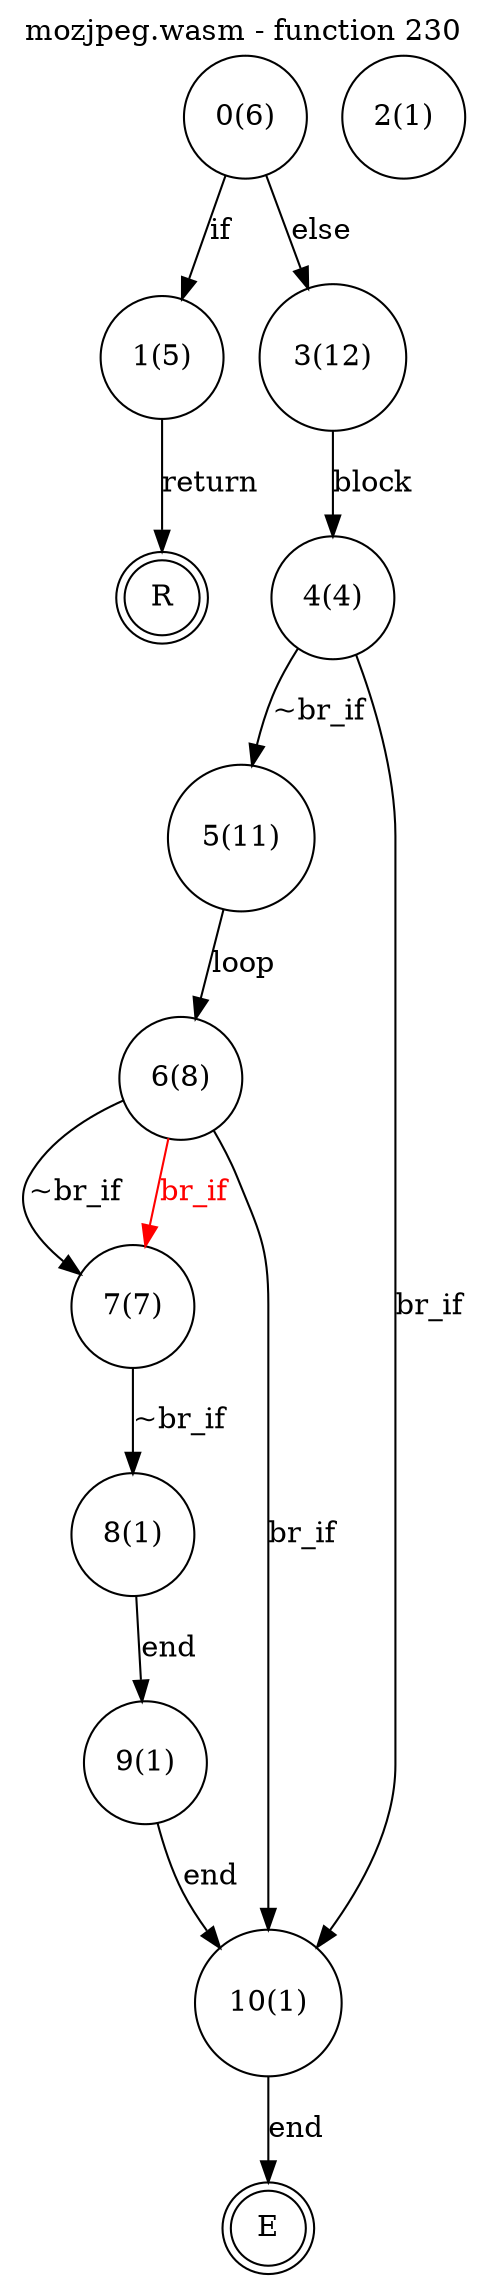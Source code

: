 digraph finite_state_machine {
    label = "mozjpeg.wasm - function 230"
    labelloc =  t
    labelfontsize = 16
    labelfontcolor = black
    labelfontname = "Helvetica"
    node [shape = doublecircle]; E R ;
node [shape=circle, fontcolor=black, style="", label="0(6)"]0
node [shape=circle, fontcolor=black, style="", label="1(5)"]1
node [shape=circle, fontcolor=black, style="", label="2(1)"]2
node [shape=circle, fontcolor=black, style="", label="3(12)"]3
node [shape=circle, fontcolor=black, style="", label="4(4)"]4
node [shape=circle, fontcolor=black, style="", label="5(11)"]5
node [shape=circle, fontcolor=black, style="", label="6(8)"]6
node [shape=circle, fontcolor=black, style="", label="7(7)"]7
node [shape=circle, fontcolor=black, style="", label="8(1)"]8
node [shape=circle, fontcolor=black, style="", label="9(1)"]9
node [shape=circle, fontcolor=black, style="", label="10(1)"]10
node [shape=circle, fontcolor=black, style="", label="E"]E
node [shape=circle, fontcolor=black, style="", label="R"]R
    0 -> 1[label="if"];
    0 -> 3[label="else"];
    1 -> R[label="return"];
    3 -> 4[label="block"];
    4 -> 5[label="~br_if"];
    4 -> 10[label="br_if"];
    5 -> 6[label="loop"];
    6 -> 7[label="~br_if"];
    6 -> 10[label="br_if"];
    7 -> 8[label="~br_if"];
    7 -> 6[color="red" dir=back fontcolor="red" label="br_if"];
    8 -> 9[label="end"];
    9 -> 10[label="end"];
    10 -> E[label="end"];
}

